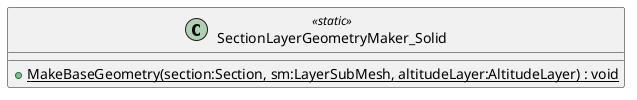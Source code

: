 @startuml
class SectionLayerGeometryMaker_Solid <<static>> {
    + {static} MakeBaseGeometry(section:Section, sm:LayerSubMesh, altitudeLayer:AltitudeLayer) : void
}
@enduml
